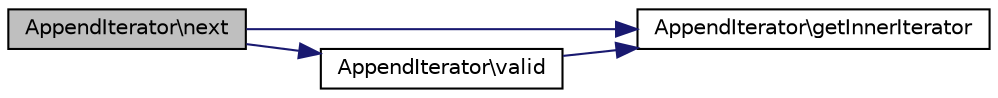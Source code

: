 digraph "AppendIterator\next"
{
  edge [fontname="Helvetica",fontsize="10",labelfontname="Helvetica",labelfontsize="10"];
  node [fontname="Helvetica",fontsize="10",shape=record];
  rankdir="LR";
  Node1 [label="AppendIterator\\next",height=0.2,width=0.4,color="black", fillcolor="grey75", style="filled" fontcolor="black"];
  Node1 -> Node2 [color="midnightblue",fontsize="10",style="solid",fontname="Helvetica"];
  Node2 [label="AppendIterator\\getInnerIterator",height=0.2,width=0.4,color="black", fillcolor="white", style="filled",URL="$classAppendIterator.html#a5903ec10c3d9fce2e2f49a01f8c023c7"];
  Node1 -> Node3 [color="midnightblue",fontsize="10",style="solid",fontname="Helvetica"];
  Node3 [label="AppendIterator\\valid",height=0.2,width=0.4,color="black", fillcolor="white", style="filled",URL="$classAppendIterator.html#af0cb2511f9268fcc27a518f95d4f48e1"];
  Node3 -> Node2 [color="midnightblue",fontsize="10",style="solid",fontname="Helvetica"];
}
